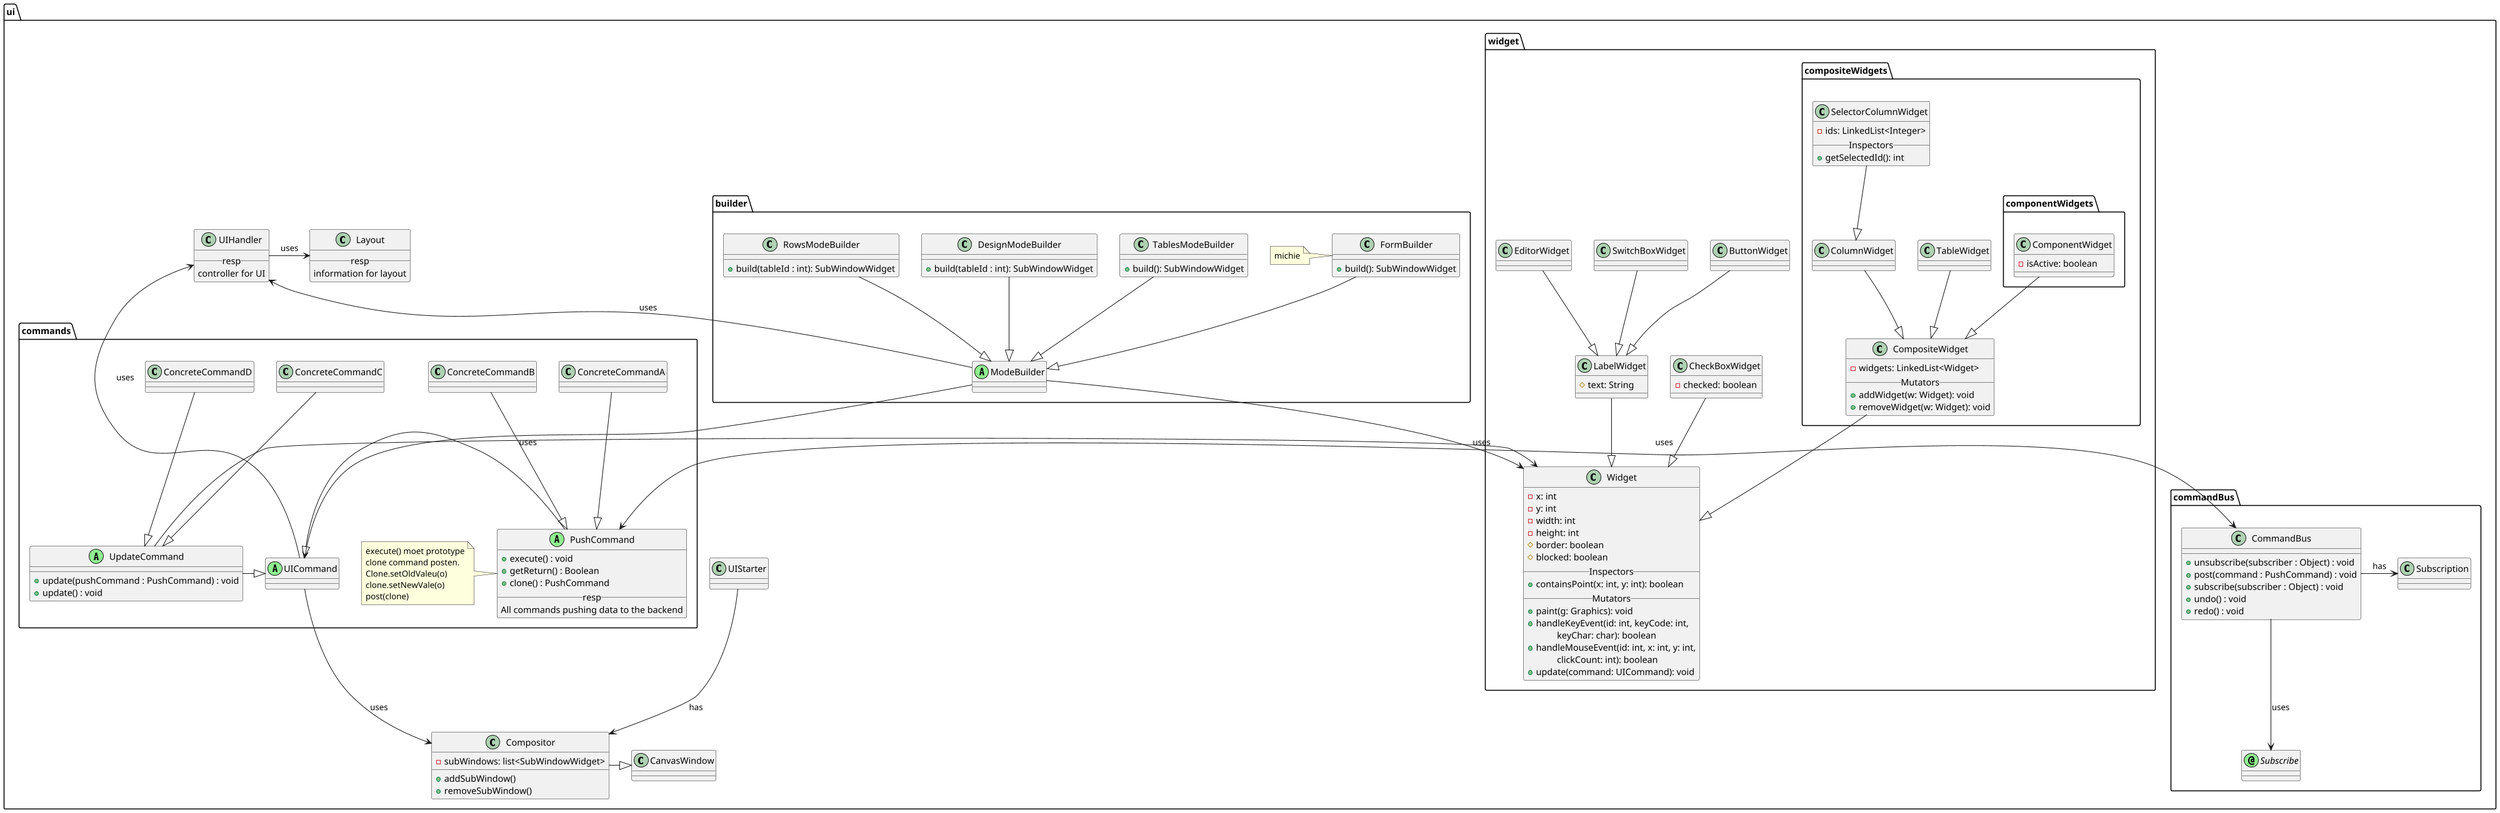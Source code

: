 @startuml
scale 4000 width
package "ui" {

class CanvasWindow{

    }


    class UIHandler{
        __resp__
        controller for UI
    }
    UIHandler -> Layout : uses
    class Layout{
    __resp__
    information for layout
    }



    class Compositor{
        - subWindows: list<SubWindowWidget>
        __
        + addSubWindow()
        + removeSubWindow()
    }

    class UIStarter{

    }



    UIStarter --> Compositor : has



    Compositor -|> CanvasWindow

    package "commands" {

            class UICommand <<(A, lightgreen)>> {
             }

            PushCommand -|> UICommand


            UpdateCommand -|> UICommand

            class PushCommand <<(A, lightgreen)>> {
                + execute() : void
                + getReturn() : Boolean
                + clone() : PushCommand
                __resp__
                All commands pushing data to the backend
            }
            note left
                execute() moet prototype
                clone command posten.
                Clone.setOldValeu(o)
                clone.setNewVale(o)
                post(clone)
            end note

            class UpdateCommand <<(A, lightgreen)>> {
                        + update(pushCommand : PushCommand) : void
                        + update() : void
                    }


            class ConcreteCommandA{

            }

            class ConcreteCommandB{

            }

            class ConcreteCommandC{

            }

            class ConcreteCommandD{

            }

            ConcreteCommandA --|> PushCommand
            ConcreteCommandB --|> PushCommand
            ConcreteCommandC --|> UpdateCommand
            ConcreteCommandD --|> UpdateCommand

        }
        UICommand --> Compositor : uses

        UIHandler <-- UICommand : uses

        package "commandBus" {

                class CommandBus{
                + unsubscribe(subscriber : Object) : void
                + post(command : PushCommand) : void
                + subscribe(subscriber : Object) : void
                + undo() : void
                + redo() : void
                }
                class Subscription

                interface Subscribe <<(@, lightgreen)>>

                CommandBus -> Subscription : has

                CommandBus --> Subscribe : uses

                CommandBus <-> PushCommand : uses
            }

            package "widget" {

                    UpdateCommand -> Widget

                    class Widget {
                        -x: int
                        -y: int
                        -width: int
                        -height: int
                        #border: boolean
                        #blocked: boolean
                        __Inspectors__
                        +containsPoint(x: int, y: int): boolean
                        __Mutators__
                        +paint(g: Graphics): void
                        +handleKeyEvent(id: int, keyCode: int,
                            \t keyChar: char): boolean
                        +handleMouseEvent(id: int, x: int, y: int,
                            \t clickCount: int): boolean
                        +update(command: UICommand): void
                         }


                            class LabelWidget{
                                #text: String
                            }
                            LabelWidget --|> Widget


                            class EditorWidget{
                            }
                            EditorWidget --|> LabelWidget

                            class CheckBoxWidget{
                                -checked: boolean
                            }
                            CheckBoxWidget --|> Widget
                            class ButtonWidget{
                            }
                            ButtonWidget --|> LabelWidget


                            class SwitchBoxWidget{
                            }
                            SwitchBoxWidget --|> LabelWidget
                            package compositeWidgets{
                                class CompositeWidget{
                                    - widgets: LinkedList<Widget>
                                    __Mutators__
                                    + addWidget(w: Widget): void
                                    + removeWidget(w: Widget): void
                                }

                                CompositeWidget --|> Widget

                                class TableWidget{
                                }

                                TableWidget --|> CompositeWidget

                                class ColumnWidget{
                                }

                                ColumnWidget --|> CompositeWidget

                                class SelectorColumnWidget {
                                    -ids: LinkedList<Integer>
                                    __Inspectors__
                                    +getSelectedId(): int
                                }

                                SelectorColumnWidget --|> ColumnWidget

                                package componentWidgets{
                                    class ComponentWidget{
                                        -isActive: boolean
                                    }



                                    ComponentWidget --|> CompositeWidget


                                }
                            }

                }

                package "builder" {

                        UIHandler <-- ModeBuilder : uses

                        class ModeBuilder <<(A, lightgreen)>>{
                        }

                        class TablesModeBuilder{
                            + build(): SubWindowWidget
                        }

                        class FormBuilder{
                                                    + build(): SubWindowWidget
                                                }
                        note left
                            michie
                        end note

                        class DesignModeBuilder{
                            + build(tableId : int): SubWindowWidget

                        }

                        class RowsModeBuilder{
                            + build(tableId : int): SubWindowWidget
                        }

                        TablesModeBuilder --|> ModeBuilder
                        DesignModeBuilder --|> ModeBuilder
                        RowsModeBuilder --|> ModeBuilder
                        FormBuilder --|> ModeBuilder
                    }

                    ModeBuilder -> Widget : uses

                    ModeBuilder --> UICommand: uses

}


@enduml